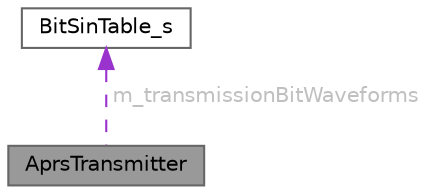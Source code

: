 digraph "AprsTransmitter"
{
 // LATEX_PDF_SIZE
  bgcolor="transparent";
  edge [fontname=Helvetica,fontsize=10,labelfontname=Helvetica,labelfontsize=10];
  node [fontname=Helvetica,fontsize=10,shape=box,height=0.2,width=0.4];
  Node1 [id="Node000001",label="AprsTransmitter",height=0.2,width=0.4,color="gray40", fillcolor="grey60", style="filled", fontcolor="black",tooltip="Turns binary data into sin waves, output-ed on the DAC."];
  Node2 -> Node1 [id="edge2_Node000001_Node000002",dir="back",color="darkorchid3",style="dashed",tooltip=" ",label=" m_transmissionBitWaveforms",fontcolor="grey" ];
  Node2 [id="Node000002",label="BitSinTable_s",height=0.2,width=0.4,color="gray40", fillcolor="white", style="filled",URL="$structBitSinTable__s.html",tooltip="Holds a reference to the segment of a sin waveform representing a single bit of data."];
}
